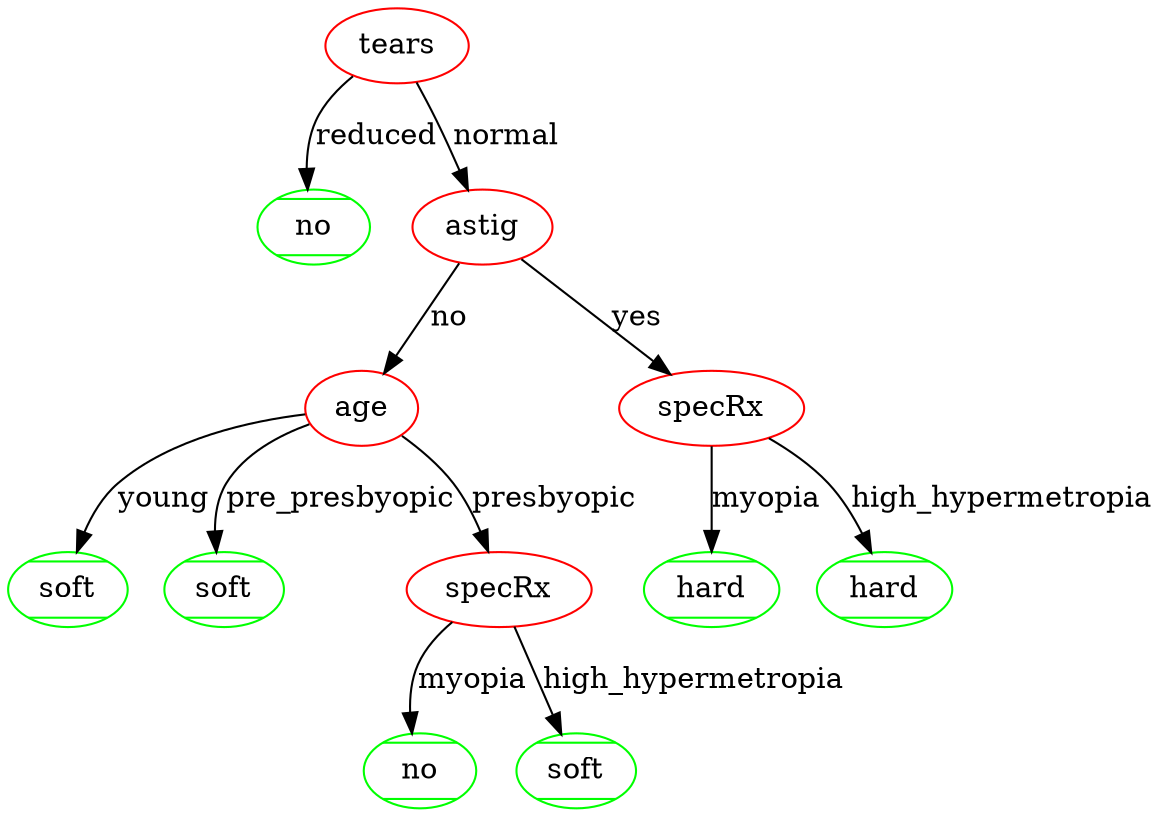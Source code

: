 digraph id3{ 
n_0 [style=solid,color=red,label="tears"];
n_0 -> n_2 [label="reduced"];
n_2 [style=diagonals,color=green,label="no"];
n_0 -> n_22 [label="normal"];
n_22 [style=solid,color=red,label="astig"];
n_22 -> n_15 [label="no"];
n_15 [style=solid,color=red,label="age"];
n_15 -> n_6 [label="young"];
n_6 [style=diagonals,color=green,label="soft"];
n_15 -> n_8 [label="pre_presbyopic"];
n_8 [style=diagonals,color=green,label="soft"];
n_15 -> n_14 [label="presbyopic"];
n_14 [style=solid,color=red,label="specRx"];
n_14 -> n_11 [label="myopia"];
n_11 [style=diagonals,color=green,label="no"];
n_14 -> n_13 [label="high_hypermetropia"];
n_13 [style=diagonals,color=green,label="soft"];
n_22 -> n_21 [label="yes"];
n_21 [style=solid,color=red,label="specRx"];
n_21 -> n_18 [label="myopia"];
n_18 [style=diagonals,color=green,label="hard"];
n_21 -> n_20 [label="high_hypermetropia"];
n_20 [style=diagonals,color=green,label="hard"];
}